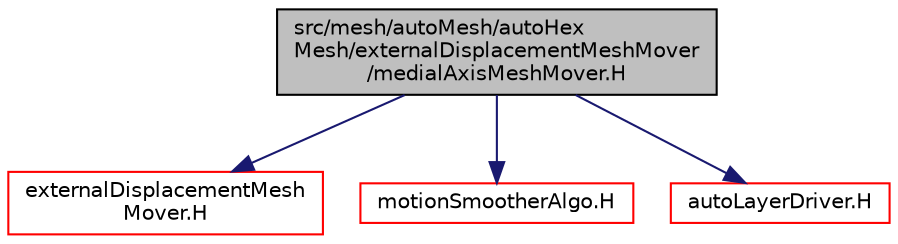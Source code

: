 digraph "src/mesh/autoMesh/autoHexMesh/externalDisplacementMeshMover/medialAxisMeshMover.H"
{
  bgcolor="transparent";
  edge [fontname="Helvetica",fontsize="10",labelfontname="Helvetica",labelfontsize="10"];
  node [fontname="Helvetica",fontsize="10",shape=record];
  Node1 [label="src/mesh/autoMesh/autoHex\lMesh/externalDisplacementMeshMover\l/medialAxisMeshMover.H",height=0.2,width=0.4,color="black", fillcolor="grey75", style="filled", fontcolor="black"];
  Node1 -> Node2 [color="midnightblue",fontsize="10",style="solid",fontname="Helvetica"];
  Node2 [label="externalDisplacementMesh\lMover.H",height=0.2,width=0.4,color="red",URL="$a06992.html"];
  Node1 -> Node3 [color="midnightblue",fontsize="10",style="solid",fontname="Helvetica"];
  Node3 [label="motionSmootherAlgo.H",height=0.2,width=0.4,color="red",URL="$a04789.html"];
  Node1 -> Node4 [color="midnightblue",fontsize="10",style="solid",fontname="Helvetica"];
  Node4 [label="autoLayerDriver.H",height=0.2,width=0.4,color="red",URL="$a06972.html"];
}
